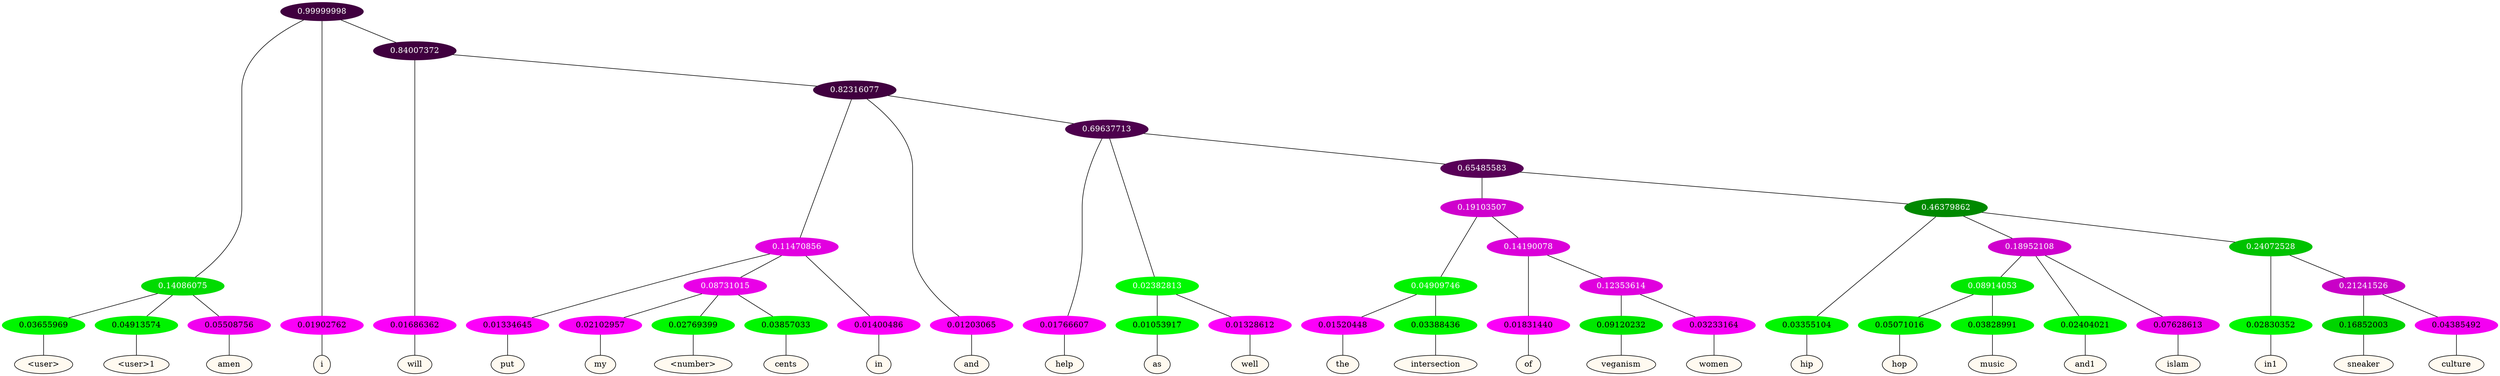 graph {
	node [format=png height=0.15 nodesep=0.001 ordering=out overlap=prism overlap_scaling=0.01 ranksep=0.001 ratio=0.2 style=filled width=0.15]
	{
		rank=same
		a_w_4 [label="\<user\>" color=black fillcolor=floralwhite style="filled,solid"]
		a_w_5 [label="\<user\>1" color=black fillcolor=floralwhite style="filled,solid"]
		a_w_6 [label=amen color=black fillcolor=floralwhite style="filled,solid"]
		a_w_2 [label=i color=black fillcolor=floralwhite style="filled,solid"]
		a_w_7 [label=will color=black fillcolor=floralwhite style="filled,solid"]
		a_w_12 [label=put color=black fillcolor=floralwhite style="filled,solid"]
		a_w_18 [label=my color=black fillcolor=floralwhite style="filled,solid"]
		a_w_19 [label="\<number\>" color=black fillcolor=floralwhite style="filled,solid"]
		a_w_20 [label=cents color=black fillcolor=floralwhite style="filled,solid"]
		a_w_14 [label=in color=black fillcolor=floralwhite style="filled,solid"]
		a_w_10 [label=and color=black fillcolor=floralwhite style="filled,solid"]
		a_w_15 [label=help color=black fillcolor=floralwhite style="filled,solid"]
		a_w_21 [label=as color=black fillcolor=floralwhite style="filled,solid"]
		a_w_22 [label=well color=black fillcolor=floralwhite style="filled,solid"]
		a_w_30 [label=the color=black fillcolor=floralwhite style="filled,solid"]
		a_w_31 [label=intersection color=black fillcolor=floralwhite style="filled,solid"]
		a_w_32 [label=of color=black fillcolor=floralwhite style="filled,solid"]
		a_w_39 [label=veganism color=black fillcolor=floralwhite style="filled,solid"]
		a_w_40 [label=women color=black fillcolor=floralwhite style="filled,solid"]
		a_w_27 [label=hip color=black fillcolor=floralwhite style="filled,solid"]
		a_w_41 [label=hop color=black fillcolor=floralwhite style="filled,solid"]
		a_w_42 [label=music color=black fillcolor=floralwhite style="filled,solid"]
		a_w_35 [label=and1 color=black fillcolor=floralwhite style="filled,solid"]
		a_w_36 [label=islam color=black fillcolor=floralwhite style="filled,solid"]
		a_w_37 [label=in1 color=black fillcolor=floralwhite style="filled,solid"]
		a_w_43 [label=sneaker color=black fillcolor=floralwhite style="filled,solid"]
		a_w_44 [label=culture color=black fillcolor=floralwhite style="filled,solid"]
	}
	a_n_4 -- a_w_4
	a_n_5 -- a_w_5
	a_n_6 -- a_w_6
	a_n_2 -- a_w_2
	a_n_7 -- a_w_7
	a_n_12 -- a_w_12
	a_n_18 -- a_w_18
	a_n_19 -- a_w_19
	a_n_20 -- a_w_20
	a_n_14 -- a_w_14
	a_n_10 -- a_w_10
	a_n_15 -- a_w_15
	a_n_21 -- a_w_21
	a_n_22 -- a_w_22
	a_n_30 -- a_w_30
	a_n_31 -- a_w_31
	a_n_32 -- a_w_32
	a_n_39 -- a_w_39
	a_n_40 -- a_w_40
	a_n_27 -- a_w_27
	a_n_41 -- a_w_41
	a_n_42 -- a_w_42
	a_n_35 -- a_w_35
	a_n_36 -- a_w_36
	a_n_37 -- a_w_37
	a_n_43 -- a_w_43
	a_n_44 -- a_w_44
	{
		rank=same
		a_n_4 [label=0.03655969 color="0.334 1.000 0.963" fontcolor=black]
		a_n_5 [label=0.04913574 color="0.334 1.000 0.951" fontcolor=black]
		a_n_6 [label=0.05508756 color="0.835 1.000 0.945" fontcolor=black]
		a_n_2 [label=0.01902762 color="0.835 1.000 0.981" fontcolor=black]
		a_n_7 [label=0.01686362 color="0.835 1.000 0.983" fontcolor=black]
		a_n_12 [label=0.01334645 color="0.835 1.000 0.987" fontcolor=black]
		a_n_18 [label=0.02102957 color="0.835 1.000 0.979" fontcolor=black]
		a_n_19 [label=0.02769399 color="0.334 1.000 0.972" fontcolor=black]
		a_n_20 [label=0.03857033 color="0.334 1.000 0.961" fontcolor=black]
		a_n_14 [label=0.01400486 color="0.835 1.000 0.986" fontcolor=black]
		a_n_10 [label=0.01203065 color="0.835 1.000 0.988" fontcolor=black]
		a_n_15 [label=0.01766607 color="0.835 1.000 0.982" fontcolor=black]
		a_n_21 [label=0.01053917 color="0.334 1.000 0.989" fontcolor=black]
		a_n_22 [label=0.01328612 color="0.835 1.000 0.987" fontcolor=black]
		a_n_30 [label=0.01520448 color="0.835 1.000 0.985" fontcolor=black]
		a_n_31 [label=0.03388436 color="0.334 1.000 0.966" fontcolor=black]
		a_n_32 [label=0.01831440 color="0.835 1.000 0.982" fontcolor=black]
		a_n_39 [label=0.09120232 color="0.334 1.000 0.909" fontcolor=black]
		a_n_40 [label=0.03233164 color="0.835 1.000 0.968" fontcolor=black]
		a_n_27 [label=0.03355104 color="0.334 1.000 0.966" fontcolor=black]
		a_n_41 [label=0.05071016 color="0.334 1.000 0.949" fontcolor=black]
		a_n_42 [label=0.03828991 color="0.334 1.000 0.962" fontcolor=black]
		a_n_35 [label=0.02404021 color="0.334 1.000 0.976" fontcolor=black]
		a_n_36 [label=0.07628613 color="0.835 1.000 0.924" fontcolor=black]
		a_n_37 [label=0.02830352 color="0.334 1.000 0.972" fontcolor=black]
		a_n_43 [label=0.16852003 color="0.334 1.000 0.831" fontcolor=black]
		a_n_44 [label=0.04385492 color="0.835 1.000 0.956" fontcolor=black]
	}
	a_n_0 [label=0.99999998 color="0.835 1.000 0.250" fontcolor=grey99]
	a_n_1 [label=0.14086075 color="0.334 1.000 0.859" fontcolor=grey99]
	a_n_0 -- a_n_1
	a_n_0 -- a_n_2
	a_n_3 [label=0.84007372 color="0.835 1.000 0.250" fontcolor=grey99]
	a_n_0 -- a_n_3
	a_n_1 -- a_n_4
	a_n_1 -- a_n_5
	a_n_1 -- a_n_6
	a_n_3 -- a_n_7
	a_n_8 [label=0.82316077 color="0.835 1.000 0.250" fontcolor=grey99]
	a_n_3 -- a_n_8
	a_n_9 [label=0.11470856 color="0.835 1.000 0.885" fontcolor=grey99]
	a_n_8 -- a_n_9
	a_n_8 -- a_n_10
	a_n_11 [label=0.69637713 color="0.835 1.000 0.304" fontcolor=grey99]
	a_n_8 -- a_n_11
	a_n_9 -- a_n_12
	a_n_13 [label=0.08731015 color="0.835 1.000 0.913" fontcolor=grey99]
	a_n_9 -- a_n_13
	a_n_9 -- a_n_14
	a_n_11 -- a_n_15
	a_n_16 [label=0.02382813 color="0.334 1.000 0.976" fontcolor=grey99]
	a_n_11 -- a_n_16
	a_n_17 [label=0.65485583 color="0.835 1.000 0.345" fontcolor=grey99]
	a_n_11 -- a_n_17
	a_n_13 -- a_n_18
	a_n_13 -- a_n_19
	a_n_13 -- a_n_20
	a_n_16 -- a_n_21
	a_n_16 -- a_n_22
	a_n_23 [label=0.19103507 color="0.835 1.000 0.809" fontcolor=grey99]
	a_n_17 -- a_n_23
	a_n_24 [label=0.46379862 color="0.334 1.000 0.536" fontcolor=grey99]
	a_n_17 -- a_n_24
	a_n_25 [label=0.04909746 color="0.334 1.000 0.951" fontcolor=grey99]
	a_n_23 -- a_n_25
	a_n_26 [label=0.14190078 color="0.835 1.000 0.858" fontcolor=grey99]
	a_n_23 -- a_n_26
	a_n_24 -- a_n_27
	a_n_28 [label=0.18952108 color="0.835 1.000 0.810" fontcolor=grey99]
	a_n_24 -- a_n_28
	a_n_29 [label=0.24072528 color="0.334 1.000 0.759" fontcolor=grey99]
	a_n_24 -- a_n_29
	a_n_25 -- a_n_30
	a_n_25 -- a_n_31
	a_n_26 -- a_n_32
	a_n_33 [label=0.12353614 color="0.835 1.000 0.876" fontcolor=grey99]
	a_n_26 -- a_n_33
	a_n_34 [label=0.08914053 color="0.334 1.000 0.911" fontcolor=grey99]
	a_n_28 -- a_n_34
	a_n_28 -- a_n_35
	a_n_28 -- a_n_36
	a_n_29 -- a_n_37
	a_n_38 [label=0.21241526 color="0.835 1.000 0.788" fontcolor=grey99]
	a_n_29 -- a_n_38
	a_n_33 -- a_n_39
	a_n_33 -- a_n_40
	a_n_34 -- a_n_41
	a_n_34 -- a_n_42
	a_n_38 -- a_n_43
	a_n_38 -- a_n_44
}

